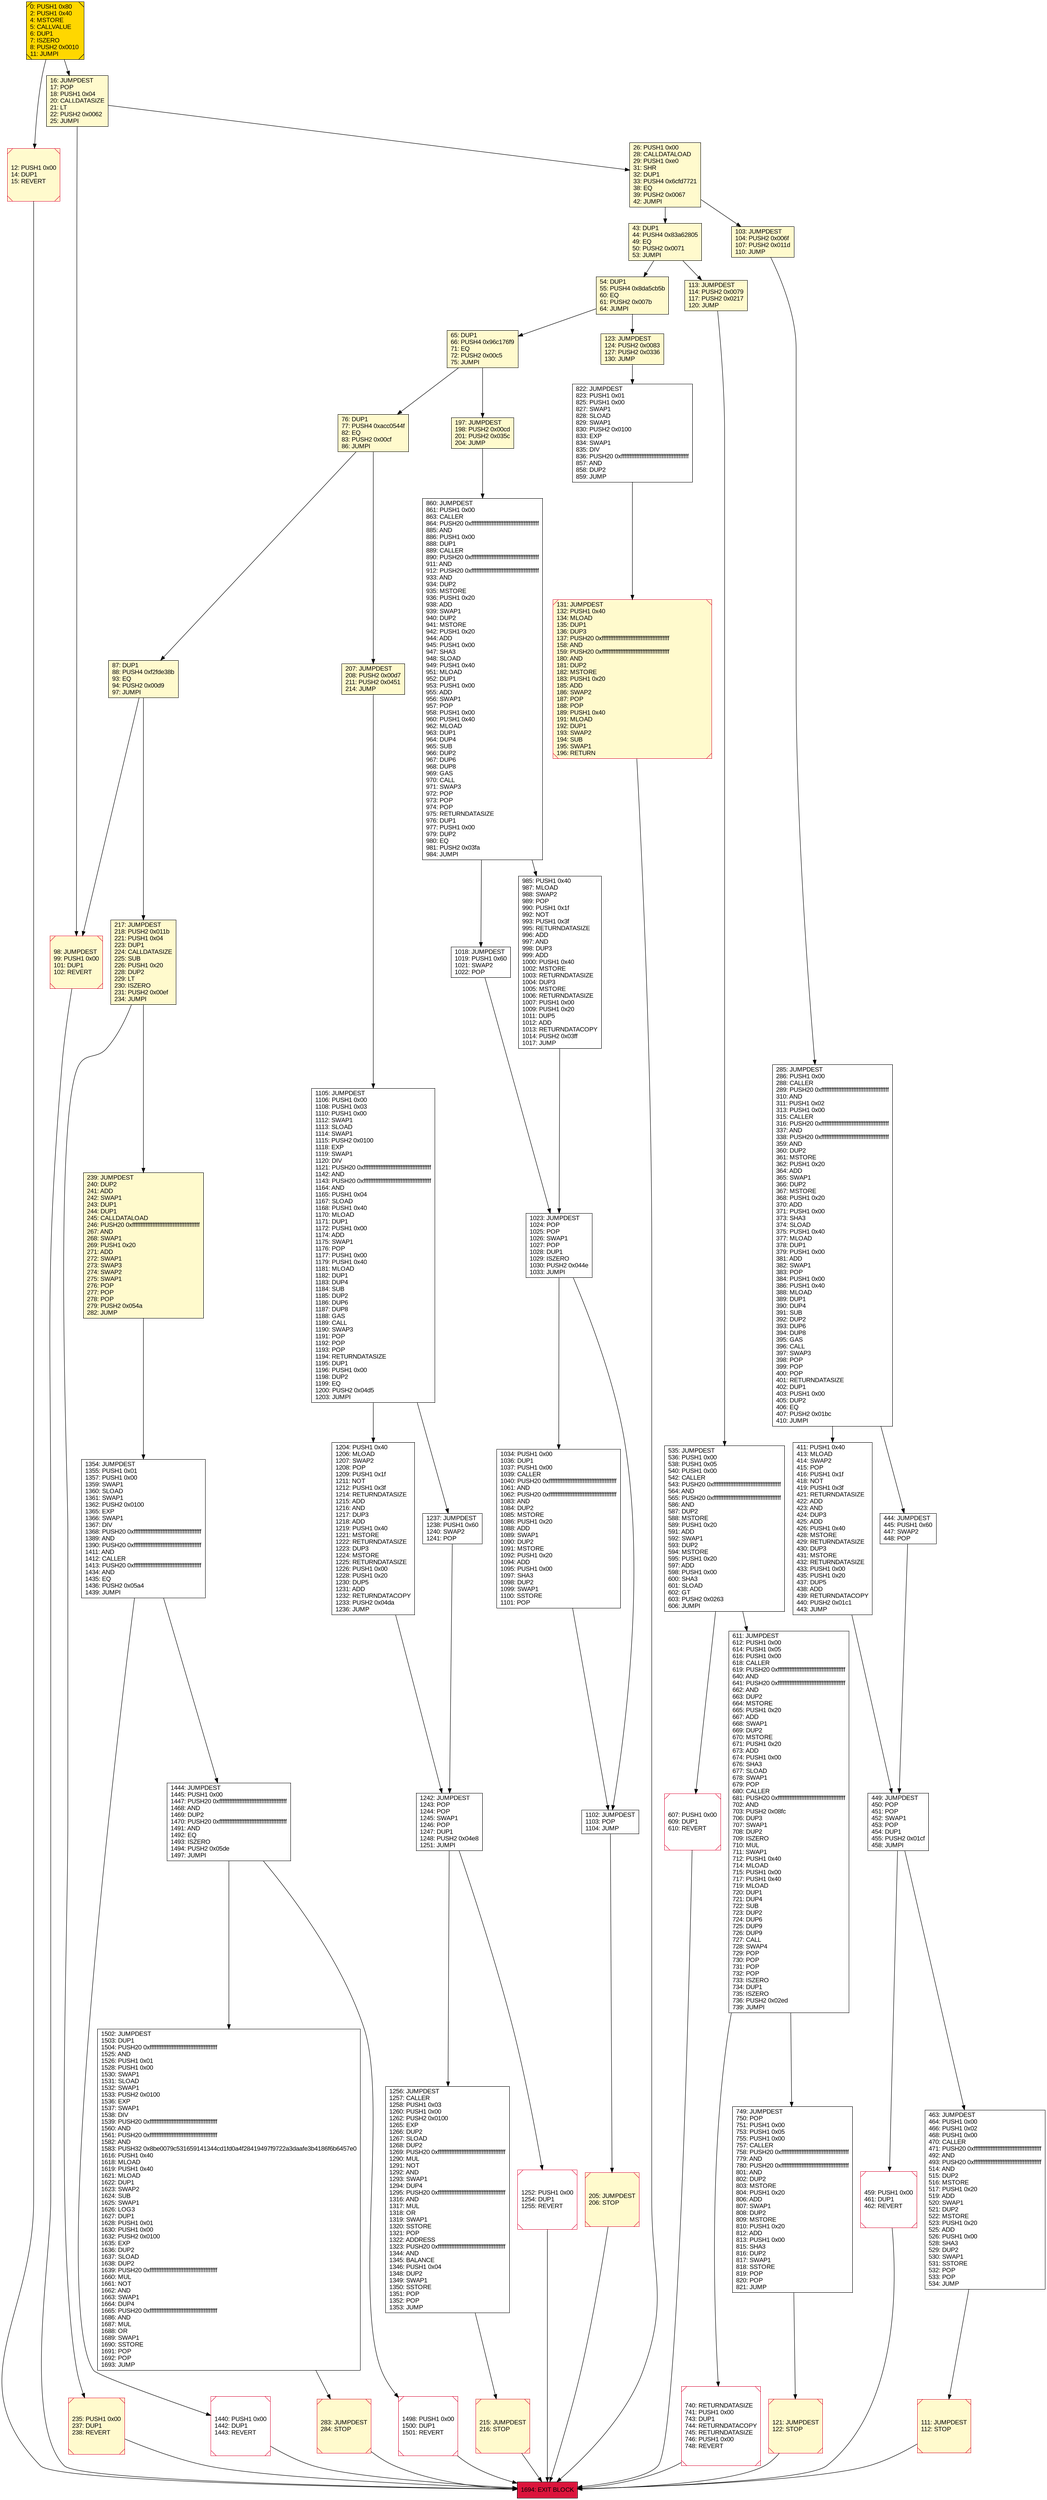 digraph G {
bgcolor=transparent rankdir=UD;
node [shape=box style=filled color=black fillcolor=white fontname=arial fontcolor=black];
1440 [label="1440: PUSH1 0x00\l1442: DUP1\l1443: REVERT\l" shape=Msquare color=crimson ];
207 [label="207: JUMPDEST\l208: PUSH2 0x00d7\l211: PUSH2 0x0451\l214: JUMP\l" fillcolor=lemonchiffon ];
113 [label="113: JUMPDEST\l114: PUSH2 0x0079\l117: PUSH2 0x0217\l120: JUMP\l" fillcolor=lemonchiffon ];
860 [label="860: JUMPDEST\l861: PUSH1 0x00\l863: CALLER\l864: PUSH20 0xffffffffffffffffffffffffffffffffffffffff\l885: AND\l886: PUSH1 0x00\l888: DUP1\l889: CALLER\l890: PUSH20 0xffffffffffffffffffffffffffffffffffffffff\l911: AND\l912: PUSH20 0xffffffffffffffffffffffffffffffffffffffff\l933: AND\l934: DUP2\l935: MSTORE\l936: PUSH1 0x20\l938: ADD\l939: SWAP1\l940: DUP2\l941: MSTORE\l942: PUSH1 0x20\l944: ADD\l945: PUSH1 0x00\l947: SHA3\l948: SLOAD\l949: PUSH1 0x40\l951: MLOAD\l952: DUP1\l953: PUSH1 0x00\l955: ADD\l956: SWAP1\l957: POP\l958: PUSH1 0x00\l960: PUSH1 0x40\l962: MLOAD\l963: DUP1\l964: DUP4\l965: SUB\l966: DUP2\l967: DUP6\l968: DUP8\l969: GAS\l970: CALL\l971: SWAP3\l972: POP\l973: POP\l974: POP\l975: RETURNDATASIZE\l976: DUP1\l977: PUSH1 0x00\l979: DUP2\l980: EQ\l981: PUSH2 0x03fa\l984: JUMPI\l" ];
283 [label="283: JUMPDEST\l284: STOP\l" fillcolor=lemonchiffon shape=Msquare color=crimson ];
1034 [label="1034: PUSH1 0x00\l1036: DUP1\l1037: PUSH1 0x00\l1039: CALLER\l1040: PUSH20 0xffffffffffffffffffffffffffffffffffffffff\l1061: AND\l1062: PUSH20 0xffffffffffffffffffffffffffffffffffffffff\l1083: AND\l1084: DUP2\l1085: MSTORE\l1086: PUSH1 0x20\l1088: ADD\l1089: SWAP1\l1090: DUP2\l1091: MSTORE\l1092: PUSH1 0x20\l1094: ADD\l1095: PUSH1 0x00\l1097: SHA3\l1098: DUP2\l1099: SWAP1\l1100: SSTORE\l1101: POP\l" ];
239 [label="239: JUMPDEST\l240: DUP2\l241: ADD\l242: SWAP1\l243: DUP1\l244: DUP1\l245: CALLDATALOAD\l246: PUSH20 0xffffffffffffffffffffffffffffffffffffffff\l267: AND\l268: SWAP1\l269: PUSH1 0x20\l271: ADD\l272: SWAP1\l273: SWAP3\l274: SWAP2\l275: SWAP1\l276: POP\l277: POP\l278: POP\l279: PUSH2 0x054a\l282: JUMP\l" fillcolor=lemonchiffon ];
197 [label="197: JUMPDEST\l198: PUSH2 0x00cd\l201: PUSH2 0x035c\l204: JUMP\l" fillcolor=lemonchiffon ];
87 [label="87: DUP1\l88: PUSH4 0xf2fde38b\l93: EQ\l94: PUSH2 0x00d9\l97: JUMPI\l" fillcolor=lemonchiffon ];
535 [label="535: JUMPDEST\l536: PUSH1 0x00\l538: PUSH1 0x05\l540: PUSH1 0x00\l542: CALLER\l543: PUSH20 0xffffffffffffffffffffffffffffffffffffffff\l564: AND\l565: PUSH20 0xffffffffffffffffffffffffffffffffffffffff\l586: AND\l587: DUP2\l588: MSTORE\l589: PUSH1 0x20\l591: ADD\l592: SWAP1\l593: DUP2\l594: MSTORE\l595: PUSH1 0x20\l597: ADD\l598: PUSH1 0x00\l600: SHA3\l601: SLOAD\l602: GT\l603: PUSH2 0x0263\l606: JUMPI\l" ];
449 [label="449: JUMPDEST\l450: POP\l451: POP\l452: SWAP1\l453: POP\l454: DUP1\l455: PUSH2 0x01cf\l458: JUMPI\l" ];
1256 [label="1256: JUMPDEST\l1257: CALLER\l1258: PUSH1 0x03\l1260: PUSH1 0x00\l1262: PUSH2 0x0100\l1265: EXP\l1266: DUP2\l1267: SLOAD\l1268: DUP2\l1269: PUSH20 0xffffffffffffffffffffffffffffffffffffffff\l1290: MUL\l1291: NOT\l1292: AND\l1293: SWAP1\l1294: DUP4\l1295: PUSH20 0xffffffffffffffffffffffffffffffffffffffff\l1316: AND\l1317: MUL\l1318: OR\l1319: SWAP1\l1320: SSTORE\l1321: POP\l1322: ADDRESS\l1323: PUSH20 0xffffffffffffffffffffffffffffffffffffffff\l1344: AND\l1345: BALANCE\l1346: PUSH1 0x04\l1348: DUP2\l1349: SWAP1\l1350: SSTORE\l1351: POP\l1352: POP\l1353: JUMP\l" ];
0 [label="0: PUSH1 0x80\l2: PUSH1 0x40\l4: MSTORE\l5: CALLVALUE\l6: DUP1\l7: ISZERO\l8: PUSH2 0x0010\l11: JUMPI\l" fillcolor=lemonchiffon shape=Msquare fillcolor=gold ];
1694 [label="1694: EXIT BLOCK\l" fillcolor=crimson ];
749 [label="749: JUMPDEST\l750: POP\l751: PUSH1 0x00\l753: PUSH1 0x05\l755: PUSH1 0x00\l757: CALLER\l758: PUSH20 0xffffffffffffffffffffffffffffffffffffffff\l779: AND\l780: PUSH20 0xffffffffffffffffffffffffffffffffffffffff\l801: AND\l802: DUP2\l803: MSTORE\l804: PUSH1 0x20\l806: ADD\l807: SWAP1\l808: DUP2\l809: MSTORE\l810: PUSH1 0x20\l812: ADD\l813: PUSH1 0x00\l815: SHA3\l816: DUP2\l817: SWAP1\l818: SSTORE\l819: POP\l820: POP\l821: JUMP\l" ];
1023 [label="1023: JUMPDEST\l1024: POP\l1025: POP\l1026: SWAP1\l1027: POP\l1028: DUP1\l1029: ISZERO\l1030: PUSH2 0x044e\l1033: JUMPI\l" ];
285 [label="285: JUMPDEST\l286: PUSH1 0x00\l288: CALLER\l289: PUSH20 0xffffffffffffffffffffffffffffffffffffffff\l310: AND\l311: PUSH1 0x02\l313: PUSH1 0x00\l315: CALLER\l316: PUSH20 0xffffffffffffffffffffffffffffffffffffffff\l337: AND\l338: PUSH20 0xffffffffffffffffffffffffffffffffffffffff\l359: AND\l360: DUP2\l361: MSTORE\l362: PUSH1 0x20\l364: ADD\l365: SWAP1\l366: DUP2\l367: MSTORE\l368: PUSH1 0x20\l370: ADD\l371: PUSH1 0x00\l373: SHA3\l374: SLOAD\l375: PUSH1 0x40\l377: MLOAD\l378: DUP1\l379: PUSH1 0x00\l381: ADD\l382: SWAP1\l383: POP\l384: PUSH1 0x00\l386: PUSH1 0x40\l388: MLOAD\l389: DUP1\l390: DUP4\l391: SUB\l392: DUP2\l393: DUP6\l394: DUP8\l395: GAS\l396: CALL\l397: SWAP3\l398: POP\l399: POP\l400: POP\l401: RETURNDATASIZE\l402: DUP1\l403: PUSH1 0x00\l405: DUP2\l406: EQ\l407: PUSH2 0x01bc\l410: JUMPI\l" ];
822 [label="822: JUMPDEST\l823: PUSH1 0x01\l825: PUSH1 0x00\l827: SWAP1\l828: SLOAD\l829: SWAP1\l830: PUSH2 0x0100\l833: EXP\l834: SWAP1\l835: DIV\l836: PUSH20 0xffffffffffffffffffffffffffffffffffffffff\l857: AND\l858: DUP2\l859: JUMP\l" ];
12 [label="12: PUSH1 0x00\l14: DUP1\l15: REVERT\l" fillcolor=lemonchiffon shape=Msquare color=crimson ];
1444 [label="1444: JUMPDEST\l1445: PUSH1 0x00\l1447: PUSH20 0xffffffffffffffffffffffffffffffffffffffff\l1468: AND\l1469: DUP2\l1470: PUSH20 0xffffffffffffffffffffffffffffffffffffffff\l1491: AND\l1492: EQ\l1493: ISZERO\l1494: PUSH2 0x05de\l1497: JUMPI\l" ];
123 [label="123: JUMPDEST\l124: PUSH2 0x0083\l127: PUSH2 0x0336\l130: JUMP\l" fillcolor=lemonchiffon ];
411 [label="411: PUSH1 0x40\l413: MLOAD\l414: SWAP2\l415: POP\l416: PUSH1 0x1f\l418: NOT\l419: PUSH1 0x3f\l421: RETURNDATASIZE\l422: ADD\l423: AND\l424: DUP3\l425: ADD\l426: PUSH1 0x40\l428: MSTORE\l429: RETURNDATASIZE\l430: DUP3\l431: MSTORE\l432: RETURNDATASIZE\l433: PUSH1 0x00\l435: PUSH1 0x20\l437: DUP5\l438: ADD\l439: RETURNDATACOPY\l440: PUSH2 0x01c1\l443: JUMP\l" ];
1502 [label="1502: JUMPDEST\l1503: DUP1\l1504: PUSH20 0xffffffffffffffffffffffffffffffffffffffff\l1525: AND\l1526: PUSH1 0x01\l1528: PUSH1 0x00\l1530: SWAP1\l1531: SLOAD\l1532: SWAP1\l1533: PUSH2 0x0100\l1536: EXP\l1537: SWAP1\l1538: DIV\l1539: PUSH20 0xffffffffffffffffffffffffffffffffffffffff\l1560: AND\l1561: PUSH20 0xffffffffffffffffffffffffffffffffffffffff\l1582: AND\l1583: PUSH32 0x8be0079c531659141344cd1fd0a4f28419497f9722a3daafe3b4186f6b6457e0\l1616: PUSH1 0x40\l1618: MLOAD\l1619: PUSH1 0x40\l1621: MLOAD\l1622: DUP1\l1623: SWAP2\l1624: SUB\l1625: SWAP1\l1626: LOG3\l1627: DUP1\l1628: PUSH1 0x01\l1630: PUSH1 0x00\l1632: PUSH2 0x0100\l1635: EXP\l1636: DUP2\l1637: SLOAD\l1638: DUP2\l1639: PUSH20 0xffffffffffffffffffffffffffffffffffffffff\l1660: MUL\l1661: NOT\l1662: AND\l1663: SWAP1\l1664: DUP4\l1665: PUSH20 0xffffffffffffffffffffffffffffffffffffffff\l1686: AND\l1687: MUL\l1688: OR\l1689: SWAP1\l1690: SSTORE\l1691: POP\l1692: POP\l1693: JUMP\l" ];
16 [label="16: JUMPDEST\l17: POP\l18: PUSH1 0x04\l20: CALLDATASIZE\l21: LT\l22: PUSH2 0x0062\l25: JUMPI\l" fillcolor=lemonchiffon ];
1354 [label="1354: JUMPDEST\l1355: PUSH1 0x01\l1357: PUSH1 0x00\l1359: SWAP1\l1360: SLOAD\l1361: SWAP1\l1362: PUSH2 0x0100\l1365: EXP\l1366: SWAP1\l1367: DIV\l1368: PUSH20 0xffffffffffffffffffffffffffffffffffffffff\l1389: AND\l1390: PUSH20 0xffffffffffffffffffffffffffffffffffffffff\l1411: AND\l1412: CALLER\l1413: PUSH20 0xffffffffffffffffffffffffffffffffffffffff\l1434: AND\l1435: EQ\l1436: PUSH2 0x05a4\l1439: JUMPI\l" ];
463 [label="463: JUMPDEST\l464: PUSH1 0x00\l466: PUSH1 0x02\l468: PUSH1 0x00\l470: CALLER\l471: PUSH20 0xffffffffffffffffffffffffffffffffffffffff\l492: AND\l493: PUSH20 0xffffffffffffffffffffffffffffffffffffffff\l514: AND\l515: DUP2\l516: MSTORE\l517: PUSH1 0x20\l519: ADD\l520: SWAP1\l521: DUP2\l522: MSTORE\l523: PUSH1 0x20\l525: ADD\l526: PUSH1 0x00\l528: SHA3\l529: DUP2\l530: SWAP1\l531: SSTORE\l532: POP\l533: POP\l534: JUMP\l" ];
985 [label="985: PUSH1 0x40\l987: MLOAD\l988: SWAP2\l989: POP\l990: PUSH1 0x1f\l992: NOT\l993: PUSH1 0x3f\l995: RETURNDATASIZE\l996: ADD\l997: AND\l998: DUP3\l999: ADD\l1000: PUSH1 0x40\l1002: MSTORE\l1003: RETURNDATASIZE\l1004: DUP3\l1005: MSTORE\l1006: RETURNDATASIZE\l1007: PUSH1 0x00\l1009: PUSH1 0x20\l1011: DUP5\l1012: ADD\l1013: RETURNDATACOPY\l1014: PUSH2 0x03ff\l1017: JUMP\l" ];
444 [label="444: JUMPDEST\l445: PUSH1 0x60\l447: SWAP2\l448: POP\l" ];
1242 [label="1242: JUMPDEST\l1243: POP\l1244: POP\l1245: SWAP1\l1246: POP\l1247: DUP1\l1248: PUSH2 0x04e8\l1251: JUMPI\l" ];
43 [label="43: DUP1\l44: PUSH4 0x83a62805\l49: EQ\l50: PUSH2 0x0071\l53: JUMPI\l" fillcolor=lemonchiffon ];
215 [label="215: JUMPDEST\l216: STOP\l" fillcolor=lemonchiffon shape=Msquare color=crimson ];
1204 [label="1204: PUSH1 0x40\l1206: MLOAD\l1207: SWAP2\l1208: POP\l1209: PUSH1 0x1f\l1211: NOT\l1212: PUSH1 0x3f\l1214: RETURNDATASIZE\l1215: ADD\l1216: AND\l1217: DUP3\l1218: ADD\l1219: PUSH1 0x40\l1221: MSTORE\l1222: RETURNDATASIZE\l1223: DUP3\l1224: MSTORE\l1225: RETURNDATASIZE\l1226: PUSH1 0x00\l1228: PUSH1 0x20\l1230: DUP5\l1231: ADD\l1232: RETURNDATACOPY\l1233: PUSH2 0x04da\l1236: JUMP\l" ];
611 [label="611: JUMPDEST\l612: PUSH1 0x00\l614: PUSH1 0x05\l616: PUSH1 0x00\l618: CALLER\l619: PUSH20 0xffffffffffffffffffffffffffffffffffffffff\l640: AND\l641: PUSH20 0xffffffffffffffffffffffffffffffffffffffff\l662: AND\l663: DUP2\l664: MSTORE\l665: PUSH1 0x20\l667: ADD\l668: SWAP1\l669: DUP2\l670: MSTORE\l671: PUSH1 0x20\l673: ADD\l674: PUSH1 0x00\l676: SHA3\l677: SLOAD\l678: SWAP1\l679: POP\l680: CALLER\l681: PUSH20 0xffffffffffffffffffffffffffffffffffffffff\l702: AND\l703: PUSH2 0x08fc\l706: DUP3\l707: SWAP1\l708: DUP2\l709: ISZERO\l710: MUL\l711: SWAP1\l712: PUSH1 0x40\l714: MLOAD\l715: PUSH1 0x00\l717: PUSH1 0x40\l719: MLOAD\l720: DUP1\l721: DUP4\l722: SUB\l723: DUP2\l724: DUP6\l725: DUP9\l726: DUP9\l727: CALL\l728: SWAP4\l729: POP\l730: POP\l731: POP\l732: POP\l733: ISZERO\l734: DUP1\l735: ISZERO\l736: PUSH2 0x02ed\l739: JUMPI\l" ];
1252 [label="1252: PUSH1 0x00\l1254: DUP1\l1255: REVERT\l" shape=Msquare color=crimson ];
235 [label="235: PUSH1 0x00\l237: DUP1\l238: REVERT\l" fillcolor=lemonchiffon shape=Msquare color=crimson ];
103 [label="103: JUMPDEST\l104: PUSH2 0x006f\l107: PUSH2 0x011d\l110: JUMP\l" fillcolor=lemonchiffon ];
217 [label="217: JUMPDEST\l218: PUSH2 0x011b\l221: PUSH1 0x04\l223: DUP1\l224: CALLDATASIZE\l225: SUB\l226: PUSH1 0x20\l228: DUP2\l229: LT\l230: ISZERO\l231: PUSH2 0x00ef\l234: JUMPI\l" fillcolor=lemonchiffon ];
26 [label="26: PUSH1 0x00\l28: CALLDATALOAD\l29: PUSH1 0xe0\l31: SHR\l32: DUP1\l33: PUSH4 0x6cfd7721\l38: EQ\l39: PUSH2 0x0067\l42: JUMPI\l" fillcolor=lemonchiffon ];
131 [label="131: JUMPDEST\l132: PUSH1 0x40\l134: MLOAD\l135: DUP1\l136: DUP3\l137: PUSH20 0xffffffffffffffffffffffffffffffffffffffff\l158: AND\l159: PUSH20 0xffffffffffffffffffffffffffffffffffffffff\l180: AND\l181: DUP2\l182: MSTORE\l183: PUSH1 0x20\l185: ADD\l186: SWAP2\l187: POP\l188: POP\l189: PUSH1 0x40\l191: MLOAD\l192: DUP1\l193: SWAP2\l194: SUB\l195: SWAP1\l196: RETURN\l" fillcolor=lemonchiffon shape=Msquare color=crimson ];
54 [label="54: DUP1\l55: PUSH4 0x8da5cb5b\l60: EQ\l61: PUSH2 0x007b\l64: JUMPI\l" fillcolor=lemonchiffon ];
1237 [label="1237: JUMPDEST\l1238: PUSH1 0x60\l1240: SWAP2\l1241: POP\l" ];
205 [label="205: JUMPDEST\l206: STOP\l" fillcolor=lemonchiffon shape=Msquare color=crimson ];
65 [label="65: DUP1\l66: PUSH4 0x96c176f9\l71: EQ\l72: PUSH2 0x00c5\l75: JUMPI\l" fillcolor=lemonchiffon ];
1105 [label="1105: JUMPDEST\l1106: PUSH1 0x00\l1108: PUSH1 0x03\l1110: PUSH1 0x00\l1112: SWAP1\l1113: SLOAD\l1114: SWAP1\l1115: PUSH2 0x0100\l1118: EXP\l1119: SWAP1\l1120: DIV\l1121: PUSH20 0xffffffffffffffffffffffffffffffffffffffff\l1142: AND\l1143: PUSH20 0xffffffffffffffffffffffffffffffffffffffff\l1164: AND\l1165: PUSH1 0x04\l1167: SLOAD\l1168: PUSH1 0x40\l1170: MLOAD\l1171: DUP1\l1172: PUSH1 0x00\l1174: ADD\l1175: SWAP1\l1176: POP\l1177: PUSH1 0x00\l1179: PUSH1 0x40\l1181: MLOAD\l1182: DUP1\l1183: DUP4\l1184: SUB\l1185: DUP2\l1186: DUP6\l1187: DUP8\l1188: GAS\l1189: CALL\l1190: SWAP3\l1191: POP\l1192: POP\l1193: POP\l1194: RETURNDATASIZE\l1195: DUP1\l1196: PUSH1 0x00\l1198: DUP2\l1199: EQ\l1200: PUSH2 0x04d5\l1203: JUMPI\l" ];
98 [label="98: JUMPDEST\l99: PUSH1 0x00\l101: DUP1\l102: REVERT\l" fillcolor=lemonchiffon shape=Msquare color=crimson ];
1102 [label="1102: JUMPDEST\l1103: POP\l1104: JUMP\l" ];
459 [label="459: PUSH1 0x00\l461: DUP1\l462: REVERT\l" shape=Msquare color=crimson ];
121 [label="121: JUMPDEST\l122: STOP\l" fillcolor=lemonchiffon shape=Msquare color=crimson ];
76 [label="76: DUP1\l77: PUSH4 0xacc0544f\l82: EQ\l83: PUSH2 0x00cf\l86: JUMPI\l" fillcolor=lemonchiffon ];
1018 [label="1018: JUMPDEST\l1019: PUSH1 0x60\l1021: SWAP2\l1022: POP\l" ];
111 [label="111: JUMPDEST\l112: STOP\l" fillcolor=lemonchiffon shape=Msquare color=crimson ];
1498 [label="1498: PUSH1 0x00\l1500: DUP1\l1501: REVERT\l" shape=Msquare color=crimson ];
607 [label="607: PUSH1 0x00\l609: DUP1\l610: REVERT\l" shape=Msquare color=crimson ];
740 [label="740: RETURNDATASIZE\l741: PUSH1 0x00\l743: DUP1\l744: RETURNDATACOPY\l745: RETURNDATASIZE\l746: PUSH1 0x00\l748: REVERT\l" shape=Msquare color=crimson ];
1444 -> 1502;
123 -> 822;
217 -> 235;
1105 -> 1237;
285 -> 411;
54 -> 65;
26 -> 43;
283 -> 1694;
43 -> 54;
985 -> 1023;
26 -> 103;
285 -> 444;
1105 -> 1204;
1354 -> 1444;
113 -> 535;
197 -> 860;
1440 -> 1694;
1502 -> 283;
239 -> 1354;
0 -> 16;
444 -> 449;
1242 -> 1256;
1023 -> 1034;
65 -> 76;
449 -> 463;
1102 -> 205;
12 -> 1694;
1354 -> 1440;
0 -> 12;
860 -> 985;
411 -> 449;
611 -> 740;
463 -> 111;
205 -> 1694;
1023 -> 1102;
43 -> 113;
65 -> 197;
131 -> 1694;
749 -> 121;
535 -> 611;
235 -> 1694;
1444 -> 1498;
16 -> 98;
207 -> 1105;
1256 -> 215;
1018 -> 1023;
1252 -> 1694;
215 -> 1694;
217 -> 239;
87 -> 217;
76 -> 87;
607 -> 1694;
16 -> 26;
740 -> 1694;
111 -> 1694;
1498 -> 1694;
1034 -> 1102;
611 -> 749;
1237 -> 1242;
535 -> 607;
103 -> 285;
121 -> 1694;
459 -> 1694;
87 -> 98;
860 -> 1018;
98 -> 1694;
822 -> 131;
76 -> 207;
1242 -> 1252;
54 -> 123;
1204 -> 1242;
449 -> 459;
}